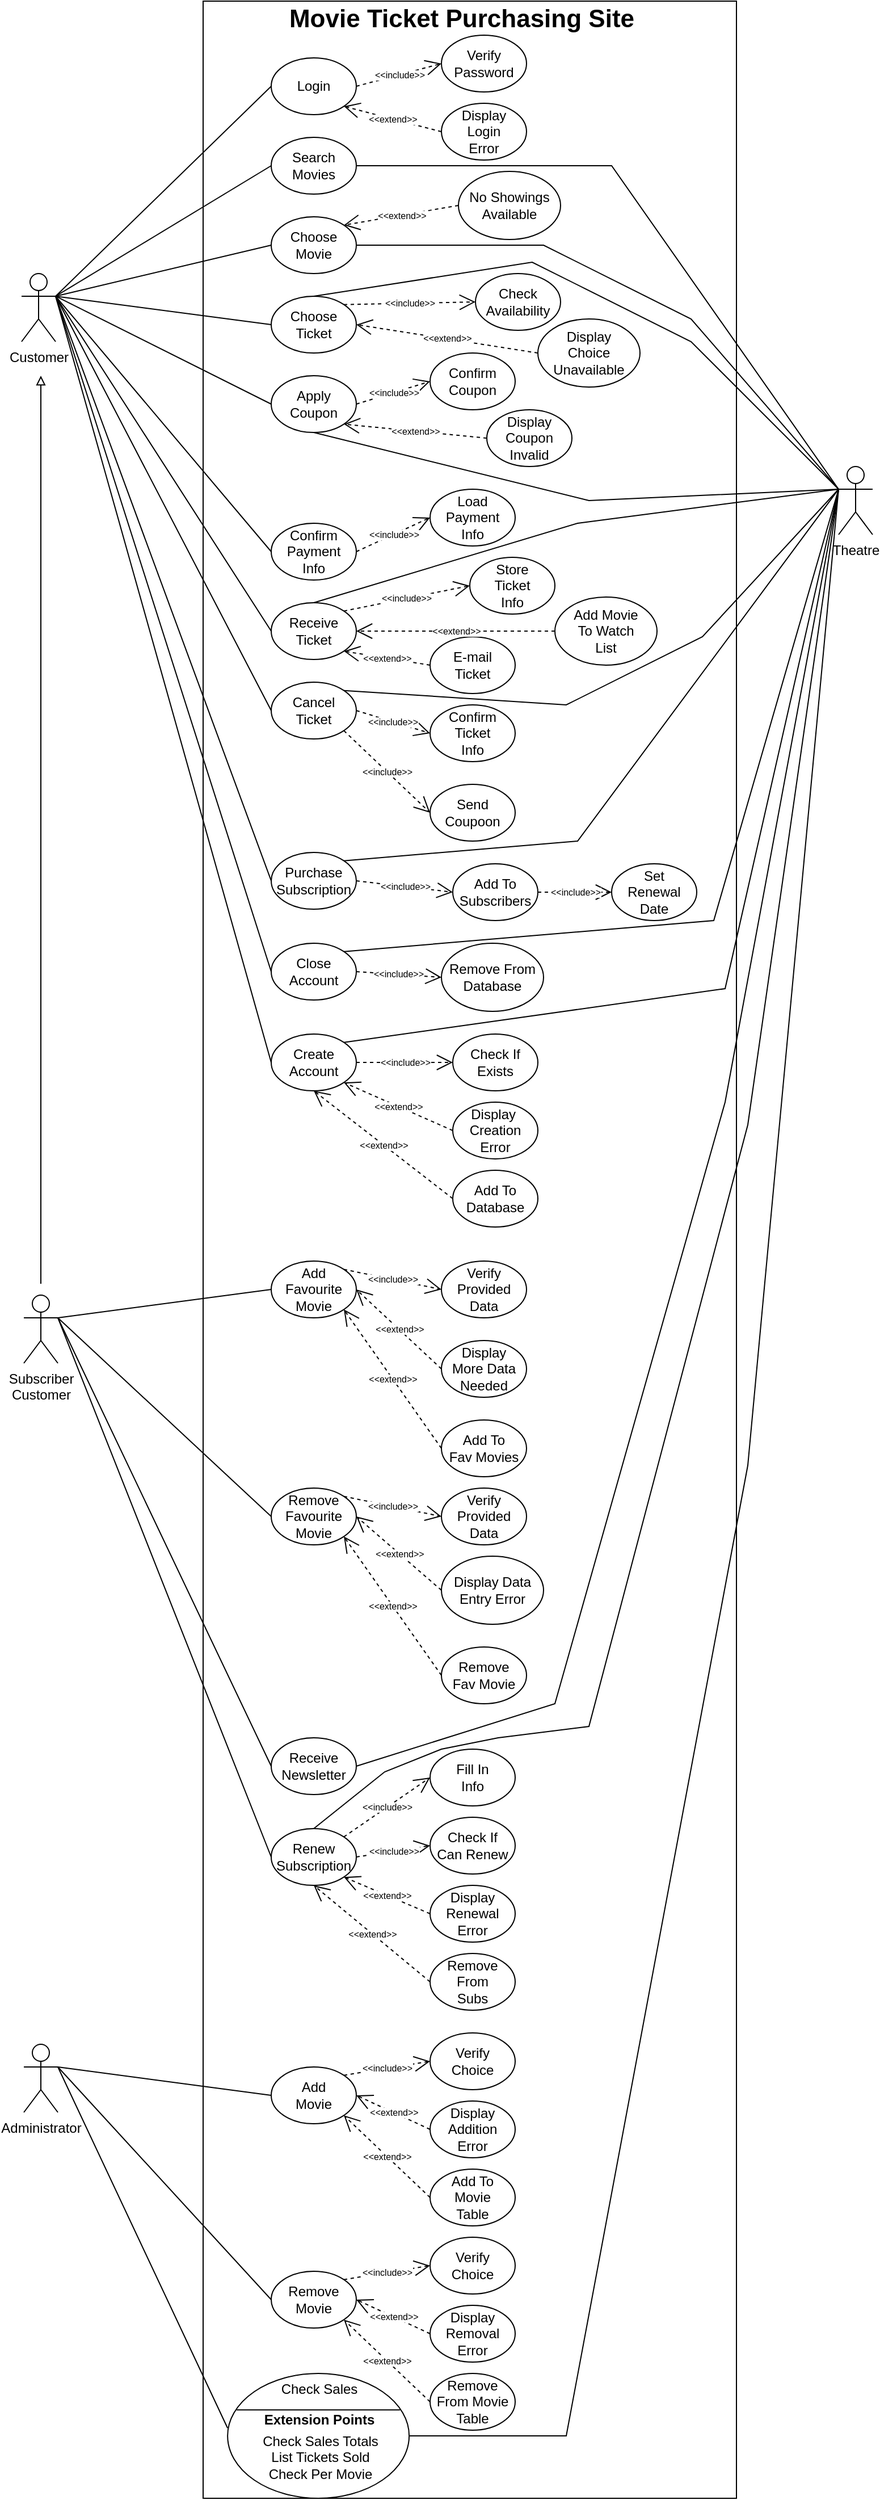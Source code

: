 <mxfile version="20.8.23" type="google"><diagram name="Page-1" id="dSf-gxv7yXBHyazLbG9A"><mxGraphModel grid="1" page="1" gridSize="10" guides="1" tooltips="1" connect="1" arrows="1" fold="1" pageScale="1" pageWidth="850" pageHeight="1100" math="0" shadow="0"><root><mxCell id="0"/><mxCell id="1" parent="0"/><mxCell id="KiYhsu6WVSLYlg0EjbFQ-168" value="" style="rounded=0;whiteSpace=wrap;html=1;fontFamily=Helvetica;fontSize=12;" vertex="1" parent="1"><mxGeometry x="220" width="470" height="2200" as="geometry"/></mxCell><mxCell id="KiYhsu6WVSLYlg0EjbFQ-1" value="Login" style="ellipse;whiteSpace=wrap;html=1;" vertex="1" parent="1"><mxGeometry x="280" y="50" width="75" height="50" as="geometry"/></mxCell><mxCell id="KiYhsu6WVSLYlg0EjbFQ-2" value="&lt;font face=&quot;Helvetica&quot;&gt;Customer&lt;/font&gt;" style="shape=umlActor;verticalLabelPosition=bottom;verticalAlign=top;html=1;outlineConnect=0;fontFamily=Times New Roman;" vertex="1" parent="1"><mxGeometry x="60" y="240" width="30" height="60" as="geometry"/></mxCell><mxCell id="KiYhsu6WVSLYlg0EjbFQ-3" value="&lt;font face=&quot;Helvetica&quot;&gt;Subscriber&lt;br&gt;Customer&lt;br&gt;&lt;/font&gt;" style="shape=umlActor;verticalLabelPosition=bottom;verticalAlign=top;html=1;outlineConnect=0;fontFamily=Times New Roman;" vertex="1" parent="1"><mxGeometry x="62" y="1140" width="30" height="60" as="geometry"/></mxCell><mxCell id="KiYhsu6WVSLYlg0EjbFQ-4" value="&lt;font face=&quot;Helvetica&quot;&gt;Administrator&lt;/font&gt;" style="shape=umlActor;verticalLabelPosition=bottom;verticalAlign=top;html=1;outlineConnect=0;fontFamily=Times New Roman;" vertex="1" parent="1"><mxGeometry x="62" y="1800" width="30" height="60" as="geometry"/></mxCell><mxCell id="KiYhsu6WVSLYlg0EjbFQ-5" value="&lt;font face=&quot;Helvetica&quot;&gt;Theatre&lt;/font&gt;" style="shape=umlActor;verticalLabelPosition=bottom;verticalAlign=top;html=1;outlineConnect=0;fontFamily=Times New Roman;" vertex="1" parent="1"><mxGeometry x="780" y="410" width="30" height="60" as="geometry"/></mxCell><mxCell id="KiYhsu6WVSLYlg0EjbFQ-8" value="" style="endArrow=none;html=1;rounded=0;fontFamily=Helvetica;entryX=0;entryY=0.5;entryDx=0;entryDy=0;exitX=1;exitY=0.333;exitDx=0;exitDy=0;exitPerimeter=0;" edge="1" parent="1" source="KiYhsu6WVSLYlg0EjbFQ-2" target="KiYhsu6WVSLYlg0EjbFQ-1"><mxGeometry width="50" height="50" relative="1" as="geometry"><mxPoint x="200" y="260" as="sourcePoint"/><mxPoint x="590" y="310" as="targetPoint"/></mxGeometry></mxCell><mxCell id="KiYhsu6WVSLYlg0EjbFQ-9" value="Verify&lt;br&gt;Password" style="ellipse;whiteSpace=wrap;html=1;" vertex="1" parent="1"><mxGeometry x="430" y="30" width="75" height="50" as="geometry"/></mxCell><mxCell id="KiYhsu6WVSLYlg0EjbFQ-11" value="Display&lt;br&gt;Login&lt;br&gt;Error" style="ellipse;whiteSpace=wrap;html=1;" vertex="1" parent="1"><mxGeometry x="430" y="90" width="75" height="50" as="geometry"/></mxCell><mxCell id="KiYhsu6WVSLYlg0EjbFQ-16" value="&amp;lt;&amp;lt;include&amp;gt;&amp;gt;" style="endArrow=open;endSize=12;dashed=1;html=1;rounded=0;fontFamily=Helvetica;fontSize=8;exitX=1;exitY=0.5;exitDx=0;exitDy=0;entryX=0;entryY=0.5;entryDx=0;entryDy=0;" edge="1" parent="1" source="KiYhsu6WVSLYlg0EjbFQ-1" target="KiYhsu6WVSLYlg0EjbFQ-9"><mxGeometry width="160" relative="1" as="geometry"><mxPoint x="480" y="100" as="sourcePoint"/><mxPoint x="640" y="100" as="targetPoint"/></mxGeometry></mxCell><mxCell id="KiYhsu6WVSLYlg0EjbFQ-17" value="&amp;lt;&amp;lt;extend&amp;gt;&amp;gt;" style="endArrow=open;endSize=12;dashed=1;html=1;rounded=0;fontFamily=Helvetica;fontSize=8;exitX=0;exitY=0.5;exitDx=0;exitDy=0;entryX=1;entryY=1;entryDx=0;entryDy=0;" edge="1" parent="1" source="KiYhsu6WVSLYlg0EjbFQ-11" target="KiYhsu6WVSLYlg0EjbFQ-1"><mxGeometry width="160" relative="1" as="geometry"><mxPoint x="365" y="85" as="sourcePoint"/><mxPoint x="440" y="65" as="targetPoint"/></mxGeometry></mxCell><mxCell id="KiYhsu6WVSLYlg0EjbFQ-18" value="Search&lt;br&gt;Movies" style="ellipse;whiteSpace=wrap;html=1;" vertex="1" parent="1"><mxGeometry x="280" y="120" width="75" height="50" as="geometry"/></mxCell><mxCell id="KiYhsu6WVSLYlg0EjbFQ-19" value="" style="endArrow=none;html=1;rounded=0;fontFamily=Helvetica;entryX=0;entryY=0.5;entryDx=0;entryDy=0;exitX=1;exitY=0.333;exitDx=0;exitDy=0;exitPerimeter=0;" edge="1" parent="1" source="KiYhsu6WVSLYlg0EjbFQ-2" target="KiYhsu6WVSLYlg0EjbFQ-18"><mxGeometry width="50" height="50" relative="1" as="geometry"><mxPoint x="209" y="270" as="sourcePoint"/><mxPoint x="290" y="85" as="targetPoint"/></mxGeometry></mxCell><mxCell id="KiYhsu6WVSLYlg0EjbFQ-21" value="" style="endArrow=none;html=1;rounded=0;fontFamily=Helvetica;entryX=1;entryY=0.5;entryDx=0;entryDy=0;exitX=0;exitY=0.333;exitDx=0;exitDy=0;exitPerimeter=0;" edge="1" parent="1" source="KiYhsu6WVSLYlg0EjbFQ-5" target="KiYhsu6WVSLYlg0EjbFQ-18"><mxGeometry width="50" height="50" relative="1" as="geometry"><mxPoint x="209" y="270" as="sourcePoint"/><mxPoint x="290" y="155" as="targetPoint"/><Array as="points"><mxPoint x="580" y="145"/></Array></mxGeometry></mxCell><mxCell id="KiYhsu6WVSLYlg0EjbFQ-22" value="Choose&lt;br&gt;Movie" style="ellipse;whiteSpace=wrap;html=1;" vertex="1" parent="1"><mxGeometry x="280" y="190" width="75" height="50" as="geometry"/></mxCell><mxCell id="KiYhsu6WVSLYlg0EjbFQ-23" value="" style="endArrow=none;html=1;rounded=0;fontFamily=Helvetica;entryX=0;entryY=0.5;entryDx=0;entryDy=0;exitX=1;exitY=0.333;exitDx=0;exitDy=0;exitPerimeter=0;" edge="1" parent="1" source="KiYhsu6WVSLYlg0EjbFQ-2" target="KiYhsu6WVSLYlg0EjbFQ-22"><mxGeometry width="50" height="50" relative="1" as="geometry"><mxPoint x="200" y="260" as="sourcePoint"/><mxPoint x="290" y="155" as="targetPoint"/></mxGeometry></mxCell><mxCell id="KiYhsu6WVSLYlg0EjbFQ-24" value="Choose&lt;br&gt;Ticket" style="ellipse;whiteSpace=wrap;html=1;" vertex="1" parent="1"><mxGeometry x="280" y="260" width="75" height="50" as="geometry"/></mxCell><mxCell id="KiYhsu6WVSLYlg0EjbFQ-25" value="" style="endArrow=none;html=1;rounded=0;fontFamily=Helvetica;entryX=0;entryY=0.5;entryDx=0;entryDy=0;exitX=1;exitY=0.333;exitDx=0;exitDy=0;exitPerimeter=0;" edge="1" parent="1" source="KiYhsu6WVSLYlg0EjbFQ-2" target="KiYhsu6WVSLYlg0EjbFQ-24"><mxGeometry width="50" height="50" relative="1" as="geometry"><mxPoint x="210" y="270" as="sourcePoint"/><mxPoint x="290" y="225" as="targetPoint"/></mxGeometry></mxCell><mxCell id="KiYhsu6WVSLYlg0EjbFQ-26" value="Check&lt;br&gt;Availability" style="ellipse;whiteSpace=wrap;html=1;" vertex="1" parent="1"><mxGeometry x="460" y="240" width="75" height="50" as="geometry"/></mxCell><mxCell id="KiYhsu6WVSLYlg0EjbFQ-27" value="&amp;lt;&amp;lt;include&amp;gt;&amp;gt;" style="endArrow=open;endSize=12;dashed=1;html=1;rounded=0;fontFamily=Helvetica;fontSize=8;exitX=1;exitY=0;exitDx=0;exitDy=0;entryX=0;entryY=0.5;entryDx=0;entryDy=0;" edge="1" parent="1" source="KiYhsu6WVSLYlg0EjbFQ-24" target="KiYhsu6WVSLYlg0EjbFQ-26"><mxGeometry width="160" relative="1" as="geometry"><mxPoint x="365" y="85" as="sourcePoint"/><mxPoint x="440" y="65" as="targetPoint"/></mxGeometry></mxCell><mxCell id="KiYhsu6WVSLYlg0EjbFQ-28" value="" style="endArrow=none;html=1;rounded=0;fontFamily=Helvetica;entryX=1;entryY=0.5;entryDx=0;entryDy=0;exitX=0;exitY=0.333;exitDx=0;exitDy=0;exitPerimeter=0;" edge="1" parent="1" source="KiYhsu6WVSLYlg0EjbFQ-5" target="KiYhsu6WVSLYlg0EjbFQ-22"><mxGeometry width="50" height="50" relative="1" as="geometry"><mxPoint x="930" y="420" as="sourcePoint"/><mxPoint x="365" y="155" as="targetPoint"/><Array as="points"><mxPoint x="650" y="280"/><mxPoint x="520" y="215"/></Array></mxGeometry></mxCell><mxCell id="KiYhsu6WVSLYlg0EjbFQ-29" value="" style="endArrow=none;html=1;rounded=0;fontFamily=Helvetica;entryX=0.5;entryY=0;entryDx=0;entryDy=0;exitX=0;exitY=0.333;exitDx=0;exitDy=0;exitPerimeter=0;" edge="1" parent="1" source="KiYhsu6WVSLYlg0EjbFQ-5" target="KiYhsu6WVSLYlg0EjbFQ-24"><mxGeometry width="50" height="50" relative="1" as="geometry"><mxPoint x="940" y="430" as="sourcePoint"/><mxPoint x="365" y="225" as="targetPoint"/><Array as="points"><mxPoint x="650" y="300"/><mxPoint x="510" y="230"/></Array></mxGeometry></mxCell><mxCell id="KiYhsu6WVSLYlg0EjbFQ-33" value="Apply&lt;br&gt;Coupon" style="ellipse;whiteSpace=wrap;html=1;" vertex="1" parent="1"><mxGeometry x="280" y="330" width="75" height="50" as="geometry"/></mxCell><mxCell id="KiYhsu6WVSLYlg0EjbFQ-34" value="Confirm&lt;br&gt;Coupon" style="ellipse;whiteSpace=wrap;html=1;" vertex="1" parent="1"><mxGeometry x="420" y="310" width="75" height="50" as="geometry"/></mxCell><mxCell id="KiYhsu6WVSLYlg0EjbFQ-35" value="&amp;lt;&amp;lt;include&amp;gt;&amp;gt;" style="endArrow=open;endSize=12;dashed=1;html=1;rounded=0;fontFamily=Helvetica;fontSize=8;exitX=1;exitY=0.5;exitDx=0;exitDy=0;entryX=0;entryY=0.5;entryDx=0;entryDy=0;" edge="1" parent="1" source="KiYhsu6WVSLYlg0EjbFQ-33" target="KiYhsu6WVSLYlg0EjbFQ-34"><mxGeometry x="0.015" width="160" relative="1" as="geometry"><mxPoint x="365" y="295" as="sourcePoint"/><mxPoint x="440" y="285" as="targetPoint"/><mxPoint as="offset"/></mxGeometry></mxCell><mxCell id="KiYhsu6WVSLYlg0EjbFQ-36" value="" style="endArrow=none;html=1;rounded=0;fontFamily=Helvetica;exitX=1;exitY=0.333;exitDx=0;exitDy=0;exitPerimeter=0;entryX=0;entryY=0.5;entryDx=0;entryDy=0;" edge="1" parent="1" source="KiYhsu6WVSLYlg0EjbFQ-2" target="KiYhsu6WVSLYlg0EjbFQ-33"><mxGeometry width="50" height="50" relative="1" as="geometry"><mxPoint x="209" y="270" as="sourcePoint"/><mxPoint x="250" y="360" as="targetPoint"/></mxGeometry></mxCell><mxCell id="KiYhsu6WVSLYlg0EjbFQ-37" value="Confirm&lt;br&gt;Payment&lt;br&gt;Info" style="ellipse;whiteSpace=wrap;html=1;" vertex="1" parent="1"><mxGeometry x="280" y="460" width="75" height="50" as="geometry"/></mxCell><mxCell id="KiYhsu6WVSLYlg0EjbFQ-38" value="" style="endArrow=none;html=1;rounded=0;fontFamily=Helvetica;exitX=1;exitY=0.333;exitDx=0;exitDy=0;exitPerimeter=0;entryX=0;entryY=0.5;entryDx=0;entryDy=0;" edge="1" parent="1" source="KiYhsu6WVSLYlg0EjbFQ-2" target="KiYhsu6WVSLYlg0EjbFQ-37"><mxGeometry width="50" height="50" relative="1" as="geometry"><mxPoint x="209" y="270" as="sourcePoint"/><mxPoint x="290" y="365" as="targetPoint"/></mxGeometry></mxCell><mxCell id="KiYhsu6WVSLYlg0EjbFQ-39" value="Load&lt;br&gt;Payment&lt;br&gt;Info" style="ellipse;whiteSpace=wrap;html=1;" vertex="1" parent="1"><mxGeometry x="420" y="430" width="75" height="50" as="geometry"/></mxCell><mxCell id="KiYhsu6WVSLYlg0EjbFQ-40" value="&amp;lt;&amp;lt;include&amp;gt;&amp;gt;" style="endArrow=open;endSize=12;dashed=1;html=1;rounded=0;fontFamily=Helvetica;fontSize=8;exitX=1;exitY=0.5;exitDx=0;exitDy=0;entryX=0;entryY=0.5;entryDx=0;entryDy=0;" edge="1" parent="1" source="KiYhsu6WVSLYlg0EjbFQ-37" target="KiYhsu6WVSLYlg0EjbFQ-39"><mxGeometry x="0.015" width="160" relative="1" as="geometry"><mxPoint x="365" y="425" as="sourcePoint"/><mxPoint x="430" y="425" as="targetPoint"/><mxPoint as="offset"/></mxGeometry></mxCell><mxCell id="KiYhsu6WVSLYlg0EjbFQ-41" value="Receive&lt;br&gt;Ticket" style="ellipse;whiteSpace=wrap;html=1;" vertex="1" parent="1"><mxGeometry x="280" y="530" width="75" height="50" as="geometry"/></mxCell><mxCell id="KiYhsu6WVSLYlg0EjbFQ-42" value="Store&lt;br&gt;Ticket&lt;br&gt;Info" style="ellipse;whiteSpace=wrap;html=1;" vertex="1" parent="1"><mxGeometry x="455" y="490" width="75" height="50" as="geometry"/></mxCell><mxCell id="KiYhsu6WVSLYlg0EjbFQ-43" value="E-mail&lt;br&gt;Ticket" style="ellipse;whiteSpace=wrap;html=1;" vertex="1" parent="1"><mxGeometry x="420" y="560" width="75" height="50" as="geometry"/></mxCell><mxCell id="KiYhsu6WVSLYlg0EjbFQ-44" value="&amp;lt;&amp;lt;include&amp;gt;&amp;gt;" style="endArrow=open;endSize=12;dashed=1;html=1;rounded=0;fontFamily=Helvetica;fontSize=8;exitX=1;exitY=0;exitDx=0;exitDy=0;entryX=0;entryY=0.5;entryDx=0;entryDy=0;" edge="1" parent="1" source="KiYhsu6WVSLYlg0EjbFQ-41" target="KiYhsu6WVSLYlg0EjbFQ-42"><mxGeometry width="160" relative="1" as="geometry"><mxPoint x="365" y="145" as="sourcePoint"/><mxPoint x="440" y="125" as="targetPoint"/></mxGeometry></mxCell><mxCell id="KiYhsu6WVSLYlg0EjbFQ-45" value="&amp;lt;&amp;lt;extend&amp;gt;&amp;gt;" style="endArrow=open;endSize=12;dashed=1;html=1;rounded=0;fontFamily=Helvetica;fontSize=8;exitX=0;exitY=0.5;exitDx=0;exitDy=0;entryX=1;entryY=1;entryDx=0;entryDy=0;" edge="1" parent="1" source="KiYhsu6WVSLYlg0EjbFQ-43" target="KiYhsu6WVSLYlg0EjbFQ-41"><mxGeometry width="160" relative="1" as="geometry"><mxPoint x="440" y="185" as="sourcePoint"/><mxPoint x="354" y="163" as="targetPoint"/></mxGeometry></mxCell><mxCell id="KiYhsu6WVSLYlg0EjbFQ-46" value="" style="endArrow=none;html=1;rounded=0;fontFamily=Helvetica;entryX=0.5;entryY=0;entryDx=0;entryDy=0;exitX=0;exitY=0.333;exitDx=0;exitDy=0;exitPerimeter=0;" edge="1" parent="1" source="KiYhsu6WVSLYlg0EjbFQ-5" target="KiYhsu6WVSLYlg0EjbFQ-41"><mxGeometry width="50" height="50" relative="1" as="geometry"><mxPoint x="940" y="430" as="sourcePoint"/><mxPoint x="354" y="277" as="targetPoint"/><Array as="points"><mxPoint x="550" y="460"/></Array></mxGeometry></mxCell><mxCell id="KiYhsu6WVSLYlg0EjbFQ-47" value="" style="endArrow=none;html=1;rounded=0;fontFamily=Helvetica;exitX=1;exitY=0.333;exitDx=0;exitDy=0;exitPerimeter=0;entryX=0;entryY=0.5;entryDx=0;entryDy=0;" edge="1" parent="1" source="KiYhsu6WVSLYlg0EjbFQ-2" target="KiYhsu6WVSLYlg0EjbFQ-41"><mxGeometry width="50" height="50" relative="1" as="geometry"><mxPoint x="209" y="270" as="sourcePoint"/><mxPoint x="290" y="435" as="targetPoint"/></mxGeometry></mxCell><mxCell id="KiYhsu6WVSLYlg0EjbFQ-48" value="Cancel&lt;br&gt;Ticket" style="ellipse;whiteSpace=wrap;html=1;" vertex="1" parent="1"><mxGeometry x="280" y="600" width="75" height="50" as="geometry"/></mxCell><mxCell id="KiYhsu6WVSLYlg0EjbFQ-49" value="Confirm&lt;br&gt;Ticket&lt;br&gt;Info" style="ellipse;whiteSpace=wrap;html=1;" vertex="1" parent="1"><mxGeometry x="420" y="620" width="75" height="50" as="geometry"/></mxCell><mxCell id="KiYhsu6WVSLYlg0EjbFQ-50" value="&amp;lt;&amp;lt;include&amp;gt;&amp;gt;" style="endArrow=open;endSize=12;dashed=1;html=1;rounded=0;fontFamily=Helvetica;fontSize=8;exitX=1;exitY=0.5;exitDx=0;exitDy=0;entryX=0;entryY=0.5;entryDx=0;entryDy=0;" edge="1" parent="1" source="KiYhsu6WVSLYlg0EjbFQ-48" target="KiYhsu6WVSLYlg0EjbFQ-49"><mxGeometry width="160" relative="1" as="geometry"><mxPoint x="365" y="565" as="sourcePoint"/><mxPoint x="430" y="535" as="targetPoint"/></mxGeometry></mxCell><mxCell id="KiYhsu6WVSLYlg0EjbFQ-51" value="Send&lt;br&gt;Coupoon" style="ellipse;whiteSpace=wrap;html=1;" vertex="1" parent="1"><mxGeometry x="420" y="690" width="75" height="50" as="geometry"/></mxCell><mxCell id="KiYhsu6WVSLYlg0EjbFQ-52" value="" style="endArrow=none;html=1;rounded=0;fontFamily=Helvetica;entryX=0.5;entryY=1;entryDx=0;entryDy=0;exitX=0;exitY=0.333;exitDx=0;exitDy=0;exitPerimeter=0;" edge="1" parent="1" source="KiYhsu6WVSLYlg0EjbFQ-5" target="KiYhsu6WVSLYlg0EjbFQ-33"><mxGeometry width="50" height="50" relative="1" as="geometry"><mxPoint x="940" y="430" as="sourcePoint"/><mxPoint x="354" y="487" as="targetPoint"/><Array as="points"><mxPoint x="560" y="440"/></Array></mxGeometry></mxCell><mxCell id="KiYhsu6WVSLYlg0EjbFQ-53" value="&amp;lt;&amp;lt;include&amp;gt;&amp;gt;" style="endArrow=open;endSize=12;dashed=1;html=1;rounded=0;fontFamily=Helvetica;fontSize=8;exitX=1;exitY=1;exitDx=0;exitDy=0;entryX=0;entryY=0.5;entryDx=0;entryDy=0;" edge="1" parent="1" source="KiYhsu6WVSLYlg0EjbFQ-48" target="KiYhsu6WVSLYlg0EjbFQ-51"><mxGeometry width="160" relative="1" as="geometry"><mxPoint x="365" y="635" as="sourcePoint"/><mxPoint x="430" y="655" as="targetPoint"/></mxGeometry></mxCell><mxCell id="KiYhsu6WVSLYlg0EjbFQ-54" value="" style="endArrow=none;html=1;rounded=0;fontFamily=Helvetica;entryX=1;entryY=0;entryDx=0;entryDy=0;exitX=0;exitY=0.333;exitDx=0;exitDy=0;exitPerimeter=0;" edge="1" parent="1" source="KiYhsu6WVSLYlg0EjbFQ-5" target="KiYhsu6WVSLYlg0EjbFQ-48"><mxGeometry width="50" height="50" relative="1" as="geometry"><mxPoint x="930" y="420" as="sourcePoint"/><mxPoint x="354" y="487" as="targetPoint"/><Array as="points"><mxPoint x="660" y="560"/><mxPoint x="540" y="620"/></Array></mxGeometry></mxCell><mxCell id="KiYhsu6WVSLYlg0EjbFQ-55" value="" style="endArrow=none;html=1;rounded=0;fontFamily=Helvetica;exitX=1;exitY=0.333;exitDx=0;exitDy=0;exitPerimeter=0;entryX=0;entryY=0.5;entryDx=0;entryDy=0;" edge="1" parent="1" source="KiYhsu6WVSLYlg0EjbFQ-2" target="KiYhsu6WVSLYlg0EjbFQ-48"><mxGeometry width="50" height="50" relative="1" as="geometry"><mxPoint x="209" y="270" as="sourcePoint"/><mxPoint x="290" y="505" as="targetPoint"/></mxGeometry></mxCell><mxCell id="KiYhsu6WVSLYlg0EjbFQ-56" value="Purchase&lt;br&gt;Subscription" style="ellipse;whiteSpace=wrap;html=1;" vertex="1" parent="1"><mxGeometry x="280" y="750" width="75" height="50" as="geometry"/></mxCell><mxCell id="KiYhsu6WVSLYlg0EjbFQ-57" value="" style="endArrow=none;html=1;rounded=0;fontFamily=Helvetica;exitX=1;exitY=0.333;exitDx=0;exitDy=0;exitPerimeter=0;entryX=0;entryY=0.5;entryDx=0;entryDy=0;" edge="1" parent="1" source="KiYhsu6WVSLYlg0EjbFQ-2" target="KiYhsu6WVSLYlg0EjbFQ-56"><mxGeometry width="50" height="50" relative="1" as="geometry"><mxPoint x="209" y="270" as="sourcePoint"/><mxPoint x="290" y="575" as="targetPoint"/></mxGeometry></mxCell><mxCell id="KiYhsu6WVSLYlg0EjbFQ-58" value="Add To&lt;br&gt;Subscribers" style="ellipse;whiteSpace=wrap;html=1;" vertex="1" parent="1"><mxGeometry x="440" y="760" width="75" height="50" as="geometry"/></mxCell><mxCell id="KiYhsu6WVSLYlg0EjbFQ-59" value="&amp;lt;&amp;lt;include&amp;gt;&amp;gt;" style="endArrow=open;endSize=12;dashed=1;html=1;rounded=0;fontFamily=Helvetica;fontSize=8;exitX=1;exitY=0.5;exitDx=0;exitDy=0;entryX=0;entryY=0.5;entryDx=0;entryDy=0;" edge="1" parent="1" source="KiYhsu6WVSLYlg0EjbFQ-56" target="KiYhsu6WVSLYlg0EjbFQ-58"><mxGeometry width="160" relative="1" as="geometry"><mxPoint x="354" y="653" as="sourcePoint"/><mxPoint x="430" y="725" as="targetPoint"/></mxGeometry></mxCell><mxCell id="KiYhsu6WVSLYlg0EjbFQ-60" value="Set&lt;br&gt;Renewal&lt;br&gt;Date" style="ellipse;whiteSpace=wrap;html=1;" vertex="1" parent="1"><mxGeometry x="580" y="760" width="75" height="50" as="geometry"/></mxCell><mxCell id="KiYhsu6WVSLYlg0EjbFQ-61" value="&amp;lt;&amp;lt;include&amp;gt;&amp;gt;" style="endArrow=open;endSize=12;dashed=1;html=1;rounded=0;fontFamily=Helvetica;fontSize=8;exitX=1;exitY=0.5;exitDx=0;exitDy=0;entryX=0;entryY=0.5;entryDx=0;entryDy=0;" edge="1" parent="1" source="KiYhsu6WVSLYlg0EjbFQ-58" target="KiYhsu6WVSLYlg0EjbFQ-60"><mxGeometry width="160" relative="1" as="geometry"><mxPoint x="385" y="785" as="sourcePoint"/><mxPoint x="450" y="795" as="targetPoint"/></mxGeometry></mxCell><mxCell id="KiYhsu6WVSLYlg0EjbFQ-62" value="" style="endArrow=none;html=1;rounded=0;fontFamily=Helvetica;entryX=1;entryY=0;entryDx=0;entryDy=0;exitX=0;exitY=0.333;exitDx=0;exitDy=0;exitPerimeter=0;" edge="1" parent="1" source="KiYhsu6WVSLYlg0EjbFQ-5" target="KiYhsu6WVSLYlg0EjbFQ-56"><mxGeometry width="50" height="50" relative="1" as="geometry"><mxPoint x="940" y="430" as="sourcePoint"/><mxPoint x="354" y="557" as="targetPoint"/><Array as="points"><mxPoint x="550" y="740"/></Array></mxGeometry></mxCell><mxCell id="KiYhsu6WVSLYlg0EjbFQ-64" value="Add Movie&lt;br&gt;To Watch&lt;br&gt;List" style="ellipse;whiteSpace=wrap;html=1;" vertex="1" parent="1"><mxGeometry x="530" y="525" width="90" height="60" as="geometry"/></mxCell><mxCell id="KiYhsu6WVSLYlg0EjbFQ-65" value="&amp;lt;&amp;lt;extend&amp;gt;&amp;gt;" style="endArrow=open;endSize=12;dashed=1;html=1;rounded=0;fontFamily=Helvetica;fontSize=8;exitX=0;exitY=0.5;exitDx=0;exitDy=0;entryX=1;entryY=0.5;entryDx=0;entryDy=0;" edge="1" parent="1" source="KiYhsu6WVSLYlg0EjbFQ-64" target="KiYhsu6WVSLYlg0EjbFQ-41"><mxGeometry width="160" relative="1" as="geometry"><mxPoint x="430" y="595" as="sourcePoint"/><mxPoint x="354" y="583" as="targetPoint"/></mxGeometry></mxCell><mxCell id="KiYhsu6WVSLYlg0EjbFQ-66" value="Close&lt;br&gt;Account" style="ellipse;whiteSpace=wrap;html=1;" vertex="1" parent="1"><mxGeometry x="280" y="830" width="75" height="50" as="geometry"/></mxCell><mxCell id="KiYhsu6WVSLYlg0EjbFQ-67" value="" style="endArrow=none;html=1;rounded=0;fontFamily=Helvetica;exitX=1;exitY=0.333;exitDx=0;exitDy=0;exitPerimeter=0;entryX=0;entryY=0.5;entryDx=0;entryDy=0;" edge="1" parent="1" source="KiYhsu6WVSLYlg0EjbFQ-2" target="KiYhsu6WVSLYlg0EjbFQ-66"><mxGeometry width="50" height="50" relative="1" as="geometry"><mxPoint x="160" y="270" as="sourcePoint"/><mxPoint x="290" y="725" as="targetPoint"/></mxGeometry></mxCell><mxCell id="KiYhsu6WVSLYlg0EjbFQ-68" value="Remove From&lt;br&gt;Database" style="ellipse;whiteSpace=wrap;html=1;" vertex="1" parent="1"><mxGeometry x="430" y="830" width="90" height="60" as="geometry"/></mxCell><mxCell id="KiYhsu6WVSLYlg0EjbFQ-69" value="&amp;lt;&amp;lt;include&amp;gt;&amp;gt;" style="endArrow=open;endSize=12;dashed=1;html=1;rounded=0;fontFamily=Helvetica;fontSize=8;exitX=1;exitY=0.5;exitDx=0;exitDy=0;entryX=0;entryY=0.5;entryDx=0;entryDy=0;" edge="1" parent="1" source="KiYhsu6WVSLYlg0EjbFQ-66" target="KiYhsu6WVSLYlg0EjbFQ-68"><mxGeometry width="160" relative="1" as="geometry"><mxPoint x="525" y="795" as="sourcePoint"/><mxPoint x="590" y="795" as="targetPoint"/></mxGeometry></mxCell><mxCell id="KiYhsu6WVSLYlg0EjbFQ-71" value="" style="endArrow=none;html=1;rounded=0;fontFamily=Helvetica;entryX=1;entryY=0;entryDx=0;entryDy=0;exitX=0;exitY=0.333;exitDx=0;exitDy=0;exitPerimeter=0;" edge="1" parent="1" source="KiYhsu6WVSLYlg0EjbFQ-5" target="KiYhsu6WVSLYlg0EjbFQ-66"><mxGeometry width="50" height="50" relative="1" as="geometry"><mxPoint x="940" y="430" as="sourcePoint"/><mxPoint x="354" y="707" as="targetPoint"/><Array as="points"><mxPoint x="670" y="810"/></Array></mxGeometry></mxCell><mxCell id="KiYhsu6WVSLYlg0EjbFQ-73" value="" style="endArrow=block;html=1;rounded=0;labelBackgroundColor=#FFFFFF;fontFamily=Helvetica;fontSize=8;endFill=0;" edge="1" parent="1"><mxGeometry width="50" height="50" relative="1" as="geometry"><mxPoint x="77" y="1130" as="sourcePoint"/><mxPoint x="77" y="330" as="targetPoint"/></mxGeometry></mxCell><mxCell id="KiYhsu6WVSLYlg0EjbFQ-75" value="Create&lt;br&gt;Account" style="ellipse;whiteSpace=wrap;html=1;" vertex="1" parent="1"><mxGeometry x="280" y="910" width="75" height="50" as="geometry"/></mxCell><mxCell id="KiYhsu6WVSLYlg0EjbFQ-76" value="Check If&lt;br&gt;Exists" style="ellipse;whiteSpace=wrap;html=1;" vertex="1" parent="1"><mxGeometry x="440" y="910" width="75" height="50" as="geometry"/></mxCell><mxCell id="KiYhsu6WVSLYlg0EjbFQ-77" value="&amp;lt;&amp;lt;include&amp;gt;&amp;gt;" style="endArrow=open;endSize=12;dashed=1;html=1;rounded=0;fontFamily=Helvetica;fontSize=8;exitX=1;exitY=0.5;exitDx=0;exitDy=0;entryX=0;entryY=0.5;entryDx=0;entryDy=0;" edge="1" parent="1" source="KiYhsu6WVSLYlg0EjbFQ-75" target="KiYhsu6WVSLYlg0EjbFQ-76"><mxGeometry width="160" relative="1" as="geometry"><mxPoint x="365" y="865" as="sourcePoint"/><mxPoint x="440" y="870" as="targetPoint"/></mxGeometry></mxCell><mxCell id="KiYhsu6WVSLYlg0EjbFQ-78" value="Display&amp;nbsp;&lt;br&gt;Creation&lt;br&gt;Error" style="ellipse;whiteSpace=wrap;html=1;" vertex="1" parent="1"><mxGeometry x="440" y="970" width="75" height="50" as="geometry"/></mxCell><mxCell id="KiYhsu6WVSLYlg0EjbFQ-79" value="&amp;lt;&amp;lt;extend&amp;gt;&amp;gt;" style="endArrow=open;endSize=12;dashed=1;html=1;rounded=0;fontFamily=Helvetica;fontSize=8;exitX=0;exitY=0.5;exitDx=0;exitDy=0;entryX=1;entryY=1;entryDx=0;entryDy=0;" edge="1" parent="1" source="KiYhsu6WVSLYlg0EjbFQ-78" target="KiYhsu6WVSLYlg0EjbFQ-75"><mxGeometry width="160" relative="1" as="geometry"><mxPoint x="396" y="992" as="sourcePoint"/><mxPoint x="320" y="980" as="targetPoint"/></mxGeometry></mxCell><mxCell id="KiYhsu6WVSLYlg0EjbFQ-80" value="" style="endArrow=none;html=1;rounded=0;fontFamily=Helvetica;exitX=1;exitY=0.333;exitDx=0;exitDy=0;exitPerimeter=0;entryX=0;entryY=0.5;entryDx=0;entryDy=0;" edge="1" parent="1" source="KiYhsu6WVSLYlg0EjbFQ-2" target="KiYhsu6WVSLYlg0EjbFQ-75"><mxGeometry width="50" height="50" relative="1" as="geometry"><mxPoint x="100" y="270" as="sourcePoint"/><mxPoint x="290" y="805" as="targetPoint"/></mxGeometry></mxCell><mxCell id="KiYhsu6WVSLYlg0EjbFQ-81" value="Add To&lt;br&gt;Database" style="ellipse;whiteSpace=wrap;html=1;" vertex="1" parent="1"><mxGeometry x="440" y="1030" width="75" height="50" as="geometry"/></mxCell><mxCell id="KiYhsu6WVSLYlg0EjbFQ-83" value="&amp;lt;&amp;lt;extend&amp;gt;&amp;gt;" style="endArrow=open;endSize=12;dashed=1;html=1;rounded=0;fontFamily=Helvetica;fontSize=8;entryX=0.5;entryY=1;entryDx=0;entryDy=0;exitX=0;exitY=0.5;exitDx=0;exitDy=0;" edge="1" parent="1" source="KiYhsu6WVSLYlg0EjbFQ-81" target="KiYhsu6WVSLYlg0EjbFQ-75"><mxGeometry width="160" relative="1" as="geometry"><mxPoint x="360" y="1062" as="sourcePoint"/><mxPoint x="355" y="1020" as="targetPoint"/></mxGeometry></mxCell><mxCell id="KiYhsu6WVSLYlg0EjbFQ-84" value="" style="endArrow=none;html=1;rounded=0;fontFamily=Helvetica;entryX=1;entryY=0;entryDx=0;entryDy=0;exitX=0;exitY=0.333;exitDx=0;exitDy=0;exitPerimeter=0;" edge="1" parent="1" source="KiYhsu6WVSLYlg0EjbFQ-5" target="KiYhsu6WVSLYlg0EjbFQ-75"><mxGeometry width="50" height="50" relative="1" as="geometry"><mxPoint x="940" y="430" as="sourcePoint"/><mxPoint x="354" y="787" as="targetPoint"/><Array as="points"><mxPoint x="680" y="870"/></Array></mxGeometry></mxCell><mxCell id="KiYhsu6WVSLYlg0EjbFQ-86" value="No Showings&lt;br&gt;Available" style="ellipse;whiteSpace=wrap;html=1;" vertex="1" parent="1"><mxGeometry x="445" y="150" width="90" height="60" as="geometry"/></mxCell><mxCell id="KiYhsu6WVSLYlg0EjbFQ-87" value="&amp;lt;&amp;lt;extend&amp;gt;&amp;gt;" style="endArrow=open;endSize=12;dashed=1;html=1;rounded=0;fontFamily=Helvetica;fontSize=8;exitX=0;exitY=0.5;exitDx=0;exitDy=0;entryX=1;entryY=0;entryDx=0;entryDy=0;" edge="1" parent="1" source="KiYhsu6WVSLYlg0EjbFQ-86" target="KiYhsu6WVSLYlg0EjbFQ-22"><mxGeometry width="160" relative="1" as="geometry"><mxPoint x="440" y="125" as="sourcePoint"/><mxPoint x="354" y="103" as="targetPoint"/></mxGeometry></mxCell><mxCell id="KiYhsu6WVSLYlg0EjbFQ-88" value="Display&lt;br&gt;Choice&lt;br&gt;Unavailable" style="ellipse;whiteSpace=wrap;html=1;" vertex="1" parent="1"><mxGeometry x="515" y="280" width="90" height="60" as="geometry"/></mxCell><mxCell id="KiYhsu6WVSLYlg0EjbFQ-89" value="&amp;lt;&amp;lt;extend&amp;gt;&amp;gt;" style="endArrow=open;endSize=12;dashed=1;html=1;rounded=0;fontFamily=Helvetica;fontSize=8;exitX=0;exitY=0.5;exitDx=0;exitDy=0;entryX=1;entryY=0.5;entryDx=0;entryDy=0;" edge="1" parent="1" source="KiYhsu6WVSLYlg0EjbFQ-88" target="KiYhsu6WVSLYlg0EjbFQ-24"><mxGeometry width="160" relative="1" as="geometry"><mxPoint x="455" y="190" as="sourcePoint"/><mxPoint x="354" y="207" as="targetPoint"/></mxGeometry></mxCell><mxCell id="KiYhsu6WVSLYlg0EjbFQ-90" value="Display&lt;br&gt;Coupon&lt;br&gt;Invalid" style="ellipse;whiteSpace=wrap;html=1;" vertex="1" parent="1"><mxGeometry x="470" y="360" width="75" height="50" as="geometry"/></mxCell><mxCell id="KiYhsu6WVSLYlg0EjbFQ-91" value="&amp;lt;&amp;lt;extend&amp;gt;&amp;gt;" style="endArrow=open;endSize=12;dashed=1;html=1;rounded=0;fontFamily=Helvetica;fontSize=8;exitX=0;exitY=0.5;exitDx=0;exitDy=0;entryX=1;entryY=1;entryDx=0;entryDy=0;" edge="1" parent="1" source="KiYhsu6WVSLYlg0EjbFQ-90" target="KiYhsu6WVSLYlg0EjbFQ-33"><mxGeometry width="160" relative="1" as="geometry"><mxPoint x="525" y="320" as="sourcePoint"/><mxPoint x="365" y="295" as="targetPoint"/></mxGeometry></mxCell><mxCell id="KiYhsu6WVSLYlg0EjbFQ-93" value="Add&lt;br&gt;Favourite&lt;br&gt;Movie" style="ellipse;whiteSpace=wrap;html=1;" vertex="1" parent="1"><mxGeometry x="280" y="1110" width="75" height="50" as="geometry"/></mxCell><mxCell id="KiYhsu6WVSLYlg0EjbFQ-94" value="" style="endArrow=none;html=1;rounded=0;fontFamily=Helvetica;exitX=1;exitY=0.333;exitDx=0;exitDy=0;exitPerimeter=0;entryX=0;entryY=0.5;entryDx=0;entryDy=0;" edge="1" parent="1" source="KiYhsu6WVSLYlg0EjbFQ-3" target="KiYhsu6WVSLYlg0EjbFQ-93"><mxGeometry width="50" height="50" relative="1" as="geometry"><mxPoint x="100" y="270" as="sourcePoint"/><mxPoint x="290" y="945" as="targetPoint"/></mxGeometry></mxCell><mxCell id="KiYhsu6WVSLYlg0EjbFQ-95" value="Verify&lt;br&gt;Provided&lt;br&gt;Data" style="ellipse;whiteSpace=wrap;html=1;" vertex="1" parent="1"><mxGeometry x="430" y="1110" width="75" height="50" as="geometry"/></mxCell><mxCell id="KiYhsu6WVSLYlg0EjbFQ-96" value="&amp;lt;&amp;lt;include&amp;gt;&amp;gt;" style="endArrow=open;endSize=12;dashed=1;html=1;rounded=0;fontFamily=Helvetica;fontSize=8;exitX=1;exitY=0;exitDx=0;exitDy=0;entryX=0;entryY=0.5;entryDx=0;entryDy=0;" edge="1" parent="1" source="KiYhsu6WVSLYlg0EjbFQ-93" target="KiYhsu6WVSLYlg0EjbFQ-95"><mxGeometry width="160" relative="1" as="geometry"><mxPoint x="365" y="945" as="sourcePoint"/><mxPoint x="450" y="945" as="targetPoint"/></mxGeometry></mxCell><mxCell id="KiYhsu6WVSLYlg0EjbFQ-97" value="Display&lt;br&gt;More Data&lt;br&gt;Needed" style="ellipse;whiteSpace=wrap;html=1;" vertex="1" parent="1"><mxGeometry x="430" y="1180" width="75" height="50" as="geometry"/></mxCell><mxCell id="KiYhsu6WVSLYlg0EjbFQ-98" value="&amp;lt;&amp;lt;extend&amp;gt;&amp;gt;" style="endArrow=open;endSize=12;dashed=1;html=1;rounded=0;fontFamily=Helvetica;fontSize=8;exitX=0;exitY=0.5;exitDx=0;exitDy=0;entryX=1;entryY=0.5;entryDx=0;entryDy=0;" edge="1" parent="1" source="KiYhsu6WVSLYlg0EjbFQ-97" target="KiYhsu6WVSLYlg0EjbFQ-93"><mxGeometry x="-0.007" width="160" relative="1" as="geometry"><mxPoint x="450" y="1005" as="sourcePoint"/><mxPoint x="354" y="963" as="targetPoint"/><mxPoint as="offset"/></mxGeometry></mxCell><mxCell id="KiYhsu6WVSLYlg0EjbFQ-99" value="Add To&lt;br&gt;Fav Movies" style="ellipse;whiteSpace=wrap;html=1;" vertex="1" parent="1"><mxGeometry x="430" y="1250" width="75" height="50" as="geometry"/></mxCell><mxCell id="KiYhsu6WVSLYlg0EjbFQ-100" value="&amp;lt;&amp;lt;extend&amp;gt;&amp;gt;" style="endArrow=open;endSize=12;dashed=1;html=1;rounded=0;fontFamily=Helvetica;fontSize=8;exitX=0;exitY=0.5;exitDx=0;exitDy=0;entryX=1;entryY=1;entryDx=0;entryDy=0;" edge="1" parent="1" source="KiYhsu6WVSLYlg0EjbFQ-99" target="KiYhsu6WVSLYlg0EjbFQ-93"><mxGeometry x="-0.007" width="160" relative="1" as="geometry"><mxPoint x="440" y="1215" as="sourcePoint"/><mxPoint x="365" y="1145" as="targetPoint"/><mxPoint as="offset"/></mxGeometry></mxCell><mxCell id="KiYhsu6WVSLYlg0EjbFQ-101" value="Remove&lt;br&gt;Favourite&lt;br&gt;Movie" style="ellipse;whiteSpace=wrap;html=1;" vertex="1" parent="1"><mxGeometry x="280" y="1310" width="75" height="50" as="geometry"/></mxCell><mxCell id="KiYhsu6WVSLYlg0EjbFQ-102" value="" style="endArrow=none;html=1;rounded=0;fontFamily=Helvetica;exitX=1;exitY=0.333;exitDx=0;exitDy=0;exitPerimeter=0;entryX=0;entryY=0.5;entryDx=0;entryDy=0;" edge="1" parent="1" source="KiYhsu6WVSLYlg0EjbFQ-3" target="KiYhsu6WVSLYlg0EjbFQ-101"><mxGeometry width="50" height="50" relative="1" as="geometry"><mxPoint x="102" y="1170" as="sourcePoint"/><mxPoint x="290" y="1145" as="targetPoint"/></mxGeometry></mxCell><mxCell id="KiYhsu6WVSLYlg0EjbFQ-103" value="Verify&lt;br&gt;Provided&lt;br&gt;Data" style="ellipse;whiteSpace=wrap;html=1;" vertex="1" parent="1"><mxGeometry x="430" y="1310" width="75" height="50" as="geometry"/></mxCell><mxCell id="KiYhsu6WVSLYlg0EjbFQ-104" value="Display Data&lt;br&gt;Entry Error" style="ellipse;whiteSpace=wrap;html=1;" vertex="1" parent="1"><mxGeometry x="430" y="1370" width="90" height="60" as="geometry"/></mxCell><mxCell id="KiYhsu6WVSLYlg0EjbFQ-105" value="Remove&lt;br&gt;Fav Movie" style="ellipse;whiteSpace=wrap;html=1;" vertex="1" parent="1"><mxGeometry x="430" y="1450" width="75" height="50" as="geometry"/></mxCell><mxCell id="KiYhsu6WVSLYlg0EjbFQ-106" value="&amp;lt;&amp;lt;include&amp;gt;&amp;gt;" style="endArrow=open;endSize=12;dashed=1;html=1;rounded=0;fontFamily=Helvetica;fontSize=8;exitX=1;exitY=0;exitDx=0;exitDy=0;entryX=0;entryY=0.5;entryDx=0;entryDy=0;" edge="1" parent="1" source="KiYhsu6WVSLYlg0EjbFQ-101" target="KiYhsu6WVSLYlg0EjbFQ-103"><mxGeometry width="160" relative="1" as="geometry"><mxPoint x="354" y="1127" as="sourcePoint"/><mxPoint x="440" y="1145" as="targetPoint"/></mxGeometry></mxCell><mxCell id="KiYhsu6WVSLYlg0EjbFQ-107" value="&amp;lt;&amp;lt;extend&amp;gt;&amp;gt;" style="endArrow=open;endSize=12;dashed=1;html=1;rounded=0;fontFamily=Helvetica;fontSize=8;exitX=0;exitY=0.5;exitDx=0;exitDy=0;entryX=1;entryY=0.5;entryDx=0;entryDy=0;" edge="1" parent="1" source="KiYhsu6WVSLYlg0EjbFQ-104" target="KiYhsu6WVSLYlg0EjbFQ-101"><mxGeometry x="-0.007" width="160" relative="1" as="geometry"><mxPoint x="440" y="1215" as="sourcePoint"/><mxPoint x="365" y="1145" as="targetPoint"/><mxPoint as="offset"/></mxGeometry></mxCell><mxCell id="KiYhsu6WVSLYlg0EjbFQ-108" value="&amp;lt;&amp;lt;extend&amp;gt;&amp;gt;" style="endArrow=open;endSize=12;dashed=1;html=1;rounded=0;fontFamily=Helvetica;fontSize=8;exitX=0;exitY=0.5;exitDx=0;exitDy=0;entryX=1;entryY=1;entryDx=0;entryDy=0;" edge="1" parent="1" source="KiYhsu6WVSLYlg0EjbFQ-105" target="KiYhsu6WVSLYlg0EjbFQ-101"><mxGeometry x="-0.007" width="160" relative="1" as="geometry"><mxPoint x="440" y="1410" as="sourcePoint"/><mxPoint x="365" y="1345" as="targetPoint"/><mxPoint as="offset"/></mxGeometry></mxCell><mxCell id="KiYhsu6WVSLYlg0EjbFQ-109" value="Receive&lt;br&gt;Newsletter" style="ellipse;whiteSpace=wrap;html=1;" vertex="1" parent="1"><mxGeometry x="280" y="1530" width="75" height="50" as="geometry"/></mxCell><mxCell id="KiYhsu6WVSLYlg0EjbFQ-110" value="" style="endArrow=none;html=1;rounded=0;fontFamily=Helvetica;exitX=1;exitY=0.333;exitDx=0;exitDy=0;exitPerimeter=0;entryX=0;entryY=0.5;entryDx=0;entryDy=0;" edge="1" parent="1" source="KiYhsu6WVSLYlg0EjbFQ-3" target="KiYhsu6WVSLYlg0EjbFQ-109"><mxGeometry width="50" height="50" relative="1" as="geometry"><mxPoint x="102" y="1170" as="sourcePoint"/><mxPoint x="290" y="1345" as="targetPoint"/></mxGeometry></mxCell><mxCell id="KiYhsu6WVSLYlg0EjbFQ-111" value="" style="endArrow=none;html=1;rounded=0;fontFamily=Helvetica;entryX=1;entryY=0.5;entryDx=0;entryDy=0;exitX=0;exitY=0.333;exitDx=0;exitDy=0;exitPerimeter=0;" edge="1" parent="1" source="KiYhsu6WVSLYlg0EjbFQ-5" target="KiYhsu6WVSLYlg0EjbFQ-109"><mxGeometry width="50" height="50" relative="1" as="geometry"><mxPoint x="940" y="430" as="sourcePoint"/><mxPoint x="354" y="927" as="targetPoint"/><Array as="points"><mxPoint x="680" y="970"/><mxPoint x="530" y="1500"/></Array></mxGeometry></mxCell><mxCell id="KiYhsu6WVSLYlg0EjbFQ-112" value="Renew&lt;br&gt;Subscription" style="ellipse;whiteSpace=wrap;html=1;" vertex="1" parent="1"><mxGeometry x="280" y="1610" width="75" height="50" as="geometry"/></mxCell><mxCell id="KiYhsu6WVSLYlg0EjbFQ-113" value="" style="endArrow=none;html=1;rounded=0;fontFamily=Helvetica;exitX=1;exitY=0.333;exitDx=0;exitDy=0;exitPerimeter=0;entryX=0;entryY=0.5;entryDx=0;entryDy=0;" edge="1" parent="1" source="KiYhsu6WVSLYlg0EjbFQ-3" target="KiYhsu6WVSLYlg0EjbFQ-112"><mxGeometry width="50" height="50" relative="1" as="geometry"><mxPoint x="102" y="1170" as="sourcePoint"/><mxPoint x="290" y="1565" as="targetPoint"/></mxGeometry></mxCell><mxCell id="KiYhsu6WVSLYlg0EjbFQ-114" value="Fill In&lt;br&gt;Info" style="ellipse;whiteSpace=wrap;html=1;" vertex="1" parent="1"><mxGeometry x="420" y="1540" width="75" height="50" as="geometry"/></mxCell><mxCell id="KiYhsu6WVSLYlg0EjbFQ-115" value="&amp;lt;&amp;lt;include&amp;gt;&amp;gt;" style="endArrow=open;endSize=12;dashed=1;html=1;rounded=0;fontFamily=Helvetica;fontSize=8;exitX=1;exitY=0;exitDx=0;exitDy=0;entryX=0;entryY=0.5;entryDx=0;entryDy=0;" edge="1" parent="1" source="KiYhsu6WVSLYlg0EjbFQ-112" target="KiYhsu6WVSLYlg0EjbFQ-114"><mxGeometry width="160" relative="1" as="geometry"><mxPoint x="354" y="1327" as="sourcePoint"/><mxPoint x="440" y="1345" as="targetPoint"/></mxGeometry></mxCell><mxCell id="KiYhsu6WVSLYlg0EjbFQ-116" value="Check If&lt;br&gt;Can Renew" style="ellipse;whiteSpace=wrap;html=1;" vertex="1" parent="1"><mxGeometry x="420" y="1600" width="75" height="50" as="geometry"/></mxCell><mxCell id="KiYhsu6WVSLYlg0EjbFQ-117" value="&amp;lt;&amp;lt;include&amp;gt;&amp;gt;" style="endArrow=open;endSize=12;dashed=1;html=1;rounded=0;fontFamily=Helvetica;fontSize=8;entryX=0;entryY=0.5;entryDx=0;entryDy=0;exitX=1;exitY=0.5;exitDx=0;exitDy=0;" edge="1" parent="1" source="KiYhsu6WVSLYlg0EjbFQ-112" target="KiYhsu6WVSLYlg0EjbFQ-116"><mxGeometry width="160" relative="1" as="geometry"><mxPoint x="370" y="1690" as="sourcePoint"/><mxPoint x="410" y="1605" as="targetPoint"/></mxGeometry></mxCell><mxCell id="KiYhsu6WVSLYlg0EjbFQ-118" value="Display&lt;br&gt;Renewal&lt;br&gt;Error" style="ellipse;whiteSpace=wrap;html=1;" vertex="1" parent="1"><mxGeometry x="420" y="1660" width="75" height="50" as="geometry"/></mxCell><mxCell id="KiYhsu6WVSLYlg0EjbFQ-119" value="&amp;lt;&amp;lt;extend&amp;gt;&amp;gt;" style="endArrow=open;endSize=12;dashed=1;html=1;rounded=0;fontFamily=Helvetica;fontSize=8;exitX=0;exitY=0.5;exitDx=0;exitDy=0;entryX=1;entryY=1;entryDx=0;entryDy=0;" edge="1" parent="1" source="KiYhsu6WVSLYlg0EjbFQ-118" target="KiYhsu6WVSLYlg0EjbFQ-112"><mxGeometry x="-0.007" width="160" relative="1" as="geometry"><mxPoint x="440" y="1485" as="sourcePoint"/><mxPoint x="354" y="1363" as="targetPoint"/><mxPoint as="offset"/></mxGeometry></mxCell><mxCell id="KiYhsu6WVSLYlg0EjbFQ-120" value="Remove&lt;br&gt;From&lt;br&gt;Subs" style="ellipse;whiteSpace=wrap;html=1;" vertex="1" parent="1"><mxGeometry x="420" y="1720" width="75" height="50" as="geometry"/></mxCell><mxCell id="KiYhsu6WVSLYlg0EjbFQ-121" value="&amp;lt;&amp;lt;extend&amp;gt;&amp;gt;" style="endArrow=open;endSize=12;dashed=1;html=1;rounded=0;fontFamily=Helvetica;fontSize=8;exitX=0;exitY=0.5;exitDx=0;exitDy=0;entryX=0.5;entryY=1;entryDx=0;entryDy=0;" edge="1" parent="1" source="KiYhsu6WVSLYlg0EjbFQ-120" target="KiYhsu6WVSLYlg0EjbFQ-112"><mxGeometry x="-0.007" width="160" relative="1" as="geometry"><mxPoint x="430" y="1695" as="sourcePoint"/><mxPoint x="354" y="1663" as="targetPoint"/><mxPoint as="offset"/></mxGeometry></mxCell><mxCell id="KiYhsu6WVSLYlg0EjbFQ-122" value="" style="endArrow=none;html=1;rounded=0;fontFamily=Helvetica;entryX=0.5;entryY=0;entryDx=0;entryDy=0;exitX=0;exitY=0.333;exitDx=0;exitDy=0;exitPerimeter=0;" edge="1" parent="1" source="KiYhsu6WVSLYlg0EjbFQ-5" target="KiYhsu6WVSLYlg0EjbFQ-112"><mxGeometry width="50" height="50" relative="1" as="geometry"><mxPoint x="940" y="430" as="sourcePoint"/><mxPoint x="365" y="1565" as="targetPoint"/><Array as="points"><mxPoint x="700" y="990"/><mxPoint x="560" y="1520"/><mxPoint x="480" y="1530"/><mxPoint x="430" y="1540"/><mxPoint x="380" y="1560"/></Array></mxGeometry></mxCell><mxCell id="KiYhsu6WVSLYlg0EjbFQ-123" value="Add&lt;br&gt;Movie" style="ellipse;whiteSpace=wrap;html=1;" vertex="1" parent="1"><mxGeometry x="280" y="1820" width="75" height="50" as="geometry"/></mxCell><mxCell id="KiYhsu6WVSLYlg0EjbFQ-124" value="Verify&lt;br&gt;Choice" style="ellipse;whiteSpace=wrap;html=1;" vertex="1" parent="1"><mxGeometry x="420" y="1790" width="75" height="50" as="geometry"/></mxCell><mxCell id="KiYhsu6WVSLYlg0EjbFQ-125" value="&amp;lt;&amp;lt;include&amp;gt;&amp;gt;" style="endArrow=open;endSize=12;dashed=1;html=1;rounded=0;fontFamily=Helvetica;fontSize=8;exitX=1;exitY=0;exitDx=0;exitDy=0;entryX=0;entryY=0.5;entryDx=0;entryDy=0;" edge="1" parent="1" source="KiYhsu6WVSLYlg0EjbFQ-123" target="KiYhsu6WVSLYlg0EjbFQ-124"><mxGeometry width="160" relative="1" as="geometry"><mxPoint x="354" y="1627" as="sourcePoint"/><mxPoint x="430" y="1575" as="targetPoint"/></mxGeometry></mxCell><mxCell id="KiYhsu6WVSLYlg0EjbFQ-127" value="&amp;lt;&amp;lt;extend&amp;gt;&amp;gt;" style="endArrow=open;endSize=12;dashed=1;html=1;rounded=0;fontFamily=Helvetica;fontSize=8;exitX=0;exitY=0.5;exitDx=0;exitDy=0;entryX=1;entryY=0.5;entryDx=0;entryDy=0;" edge="1" parent="1" source="KiYhsu6WVSLYlg0EjbFQ-146" target="KiYhsu6WVSLYlg0EjbFQ-123"><mxGeometry x="-0.007" width="160" relative="1" as="geometry"><mxPoint x="420.555" y="1940.133" as="sourcePoint"/><mxPoint x="344" y="1863" as="targetPoint"/><mxPoint as="offset"/></mxGeometry></mxCell><mxCell id="KiYhsu6WVSLYlg0EjbFQ-131" value="" style="endArrow=none;html=1;rounded=0;fontFamily=Helvetica;exitX=1;exitY=0.333;exitDx=0;exitDy=0;exitPerimeter=0;entryX=0;entryY=0.5;entryDx=0;entryDy=0;" edge="1" parent="1" source="KiYhsu6WVSLYlg0EjbFQ-4" target="KiYhsu6WVSLYlg0EjbFQ-123"><mxGeometry width="50" height="50" relative="1" as="geometry"><mxPoint x="102" y="1170" as="sourcePoint"/><mxPoint x="290" y="1645" as="targetPoint"/></mxGeometry></mxCell><mxCell id="KiYhsu6WVSLYlg0EjbFQ-134" value="Add To&lt;br&gt;Movie&lt;br&gt;Table" style="ellipse;whiteSpace=wrap;html=1;" vertex="1" parent="1"><mxGeometry x="420" y="1910" width="75" height="50" as="geometry"/></mxCell><mxCell id="KiYhsu6WVSLYlg0EjbFQ-135" value="&amp;lt;&amp;lt;extend&amp;gt;&amp;gt;" style="endArrow=open;endSize=12;dashed=1;html=1;rounded=0;fontFamily=Helvetica;fontSize=8;exitX=0;exitY=0.5;exitDx=0;exitDy=0;entryX=1;entryY=1;entryDx=0;entryDy=0;" edge="1" parent="1" source="KiYhsu6WVSLYlg0EjbFQ-134" target="KiYhsu6WVSLYlg0EjbFQ-123"><mxGeometry x="-0.007" width="160" relative="1" as="geometry"><mxPoint x="431" y="1950" as="sourcePoint"/><mxPoint x="770" y="1980" as="targetPoint"/><mxPoint as="offset"/></mxGeometry></mxCell><mxCell id="KiYhsu6WVSLYlg0EjbFQ-145" value="" style="endArrow=none;html=1;rounded=0;fontFamily=Helvetica;exitX=1;exitY=0.333;exitDx=0;exitDy=0;exitPerimeter=0;entryX=0;entryY=0.5;entryDx=0;entryDy=0;" edge="1" parent="1" source="KiYhsu6WVSLYlg0EjbFQ-4" target="KiYhsu6WVSLYlg0EjbFQ-147"><mxGeometry width="50" height="50" relative="1" as="geometry"><mxPoint x="102" y="1830" as="sourcePoint"/><mxPoint x="280" y="2065" as="targetPoint"/></mxGeometry></mxCell><mxCell id="KiYhsu6WVSLYlg0EjbFQ-146" value="Display&lt;br&gt;Addition&lt;br&gt;Error" style="ellipse;whiteSpace=wrap;html=1;" vertex="1" parent="1"><mxGeometry x="420" y="1850" width="75" height="50" as="geometry"/></mxCell><mxCell id="KiYhsu6WVSLYlg0EjbFQ-147" value="Remove&lt;br&gt;Movie" style="ellipse;whiteSpace=wrap;html=1;" vertex="1" parent="1"><mxGeometry x="280" y="2000" width="75" height="50" as="geometry"/></mxCell><mxCell id="KiYhsu6WVSLYlg0EjbFQ-148" value="Verify&lt;br&gt;Choice" style="ellipse;whiteSpace=wrap;html=1;" vertex="1" parent="1"><mxGeometry x="420" y="1970" width="75" height="50" as="geometry"/></mxCell><mxCell id="KiYhsu6WVSLYlg0EjbFQ-149" value="&amp;lt;&amp;lt;include&amp;gt;&amp;gt;" style="endArrow=open;endSize=12;dashed=1;html=1;rounded=0;fontFamily=Helvetica;fontSize=8;exitX=1;exitY=0;exitDx=0;exitDy=0;entryX=0;entryY=0.5;entryDx=0;entryDy=0;" edge="1" parent="1" source="KiYhsu6WVSLYlg0EjbFQ-147" target="KiYhsu6WVSLYlg0EjbFQ-148"><mxGeometry width="160" relative="1" as="geometry"><mxPoint x="354" y="1807" as="sourcePoint"/><mxPoint x="430" y="1755" as="targetPoint"/></mxGeometry></mxCell><mxCell id="KiYhsu6WVSLYlg0EjbFQ-150" value="&amp;lt;&amp;lt;extend&amp;gt;&amp;gt;" style="endArrow=open;endSize=12;dashed=1;html=1;rounded=0;fontFamily=Helvetica;fontSize=8;exitX=0;exitY=0.5;exitDx=0;exitDy=0;entryX=1;entryY=0.5;entryDx=0;entryDy=0;" edge="1" parent="1" source="KiYhsu6WVSLYlg0EjbFQ-153" target="KiYhsu6WVSLYlg0EjbFQ-147"><mxGeometry x="-0.007" width="160" relative="1" as="geometry"><mxPoint x="420.555" y="2120.133" as="sourcePoint"/><mxPoint x="344" y="2043" as="targetPoint"/><mxPoint as="offset"/></mxGeometry></mxCell><mxCell id="KiYhsu6WVSLYlg0EjbFQ-151" value="Remove&lt;br&gt;From Movie&lt;br&gt;Table" style="ellipse;whiteSpace=wrap;html=1;" vertex="1" parent="1"><mxGeometry x="420" y="2090" width="75" height="50" as="geometry"/></mxCell><mxCell id="KiYhsu6WVSLYlg0EjbFQ-152" value="&amp;lt;&amp;lt;extend&amp;gt;&amp;gt;" style="endArrow=open;endSize=12;dashed=1;html=1;rounded=0;fontFamily=Helvetica;fontSize=8;exitX=0;exitY=0.5;exitDx=0;exitDy=0;entryX=1;entryY=1;entryDx=0;entryDy=0;" edge="1" parent="1" source="KiYhsu6WVSLYlg0EjbFQ-151" target="KiYhsu6WVSLYlg0EjbFQ-147"><mxGeometry x="-0.007" width="160" relative="1" as="geometry"><mxPoint x="431" y="2130" as="sourcePoint"/><mxPoint x="770" y="2160" as="targetPoint"/><mxPoint as="offset"/></mxGeometry></mxCell><mxCell id="KiYhsu6WVSLYlg0EjbFQ-153" value="Display&lt;br&gt;Removal&lt;br&gt;Error" style="ellipse;whiteSpace=wrap;html=1;" vertex="1" parent="1"><mxGeometry x="420" y="2030" width="75" height="50" as="geometry"/></mxCell><mxCell id="KiYhsu6WVSLYlg0EjbFQ-160" value="" style="shape=ellipse;container=1;horizontal=1;horizontalStack=0;resizeParent=1;resizeParentMax=0;resizeLast=0;html=1;dashed=0;collapsible=0;fontFamily=Helvetica;fontSize=8;" vertex="1" parent="1"><mxGeometry x="241.56" y="2090" width="160" height="110" as="geometry"/></mxCell><mxCell id="KiYhsu6WVSLYlg0EjbFQ-161" value="&lt;font style=&quot;font-size: 12px;&quot;&gt;Check Sales&lt;/font&gt;" style="html=1;strokeColor=none;fillColor=none;align=center;verticalAlign=middle;rotatable=0;fontFamily=Helvetica;fontSize=8;" vertex="1" parent="KiYhsu6WVSLYlg0EjbFQ-160"><mxGeometry width="160" height="27.5" as="geometry"/></mxCell><mxCell id="KiYhsu6WVSLYlg0EjbFQ-162" value="" style="line;strokeWidth=1;fillColor=none;rotatable=0;labelPosition=right;points=[];portConstraint=eastwest;dashed=0;resizeWidth=1;fontFamily=Helvetica;fontSize=8;" vertex="1" parent="KiYhsu6WVSLYlg0EjbFQ-160"><mxGeometry x="8" y="27.5" width="144" height="9.167" as="geometry"/></mxCell><mxCell id="KiYhsu6WVSLYlg0EjbFQ-163" value="&lt;b&gt;&lt;font style=&quot;font-size: 12px;&quot;&gt;Extension Points&lt;/font&gt;&lt;/b&gt;" style="text;html=1;align=center;verticalAlign=middle;rotatable=0;fillColor=none;strokeColor=none;fontSize=8;fontFamily=Helvetica;" vertex="1" parent="KiYhsu6WVSLYlg0EjbFQ-160"><mxGeometry y="27.5" width="160" height="27.5" as="geometry"/></mxCell><mxCell id="KiYhsu6WVSLYlg0EjbFQ-164" value="&lt;font style=&quot;font-size: 12px;&quot;&gt;Check Sales Totals&lt;br&gt;List Tickets Sold&lt;br&gt;Check Per Movie&lt;br&gt;&lt;/font&gt;" style="text;html=1;align=center;verticalAlign=middle;rotatable=0;spacingLeft=25;fillColor=none;strokeColor=none;fontSize=8;fontFamily=Helvetica;" vertex="1" parent="KiYhsu6WVSLYlg0EjbFQ-160"><mxGeometry x="-11.556" y="60.083" width="160" height="27.5" as="geometry"/></mxCell><mxCell id="KiYhsu6WVSLYlg0EjbFQ-165" value="" style="endArrow=none;html=1;rounded=0;fontFamily=Helvetica;exitX=1;exitY=0.333;exitDx=0;exitDy=0;exitPerimeter=0;entryX=0;entryY=0.75;entryDx=0;entryDy=0;" edge="1" parent="1" source="KiYhsu6WVSLYlg0EjbFQ-4" target="KiYhsu6WVSLYlg0EjbFQ-163"><mxGeometry width="50" height="50" relative="1" as="geometry"><mxPoint x="102" y="1830" as="sourcePoint"/><mxPoint x="180" y="2190" as="targetPoint"/></mxGeometry></mxCell><mxCell id="KiYhsu6WVSLYlg0EjbFQ-167" value="" style="endArrow=none;html=1;rounded=0;fontFamily=Helvetica;exitX=0;exitY=0.333;exitDx=0;exitDy=0;exitPerimeter=0;entryX=1;entryY=0.5;entryDx=0;entryDy=0;" edge="1" parent="1" source="KiYhsu6WVSLYlg0EjbFQ-5" target="KiYhsu6WVSLYlg0EjbFQ-160"><mxGeometry width="50" height="50" relative="1" as="geometry"><mxPoint x="940" y="430" as="sourcePoint"/><mxPoint x="360" y="1570" as="targetPoint"/><Array as="points"><mxPoint x="700" y="1290"/><mxPoint x="540" y="2145"/></Array></mxGeometry></mxCell><mxCell id="KiYhsu6WVSLYlg0EjbFQ-170" value="&lt;b style=&quot;font-size: 22px;&quot;&gt;&lt;font style=&quot;font-size: 22px;&quot;&gt;Movie Ticket Purchasing Site&lt;/font&gt;&lt;/b&gt;" style="text;strokeColor=none;fillColor=none;align=center;verticalAlign=middle;spacingLeft=4;spacingRight=4;overflow=hidden;points=[[0,0.5],[1,0.5]];portConstraint=eastwest;rotatable=0;whiteSpace=wrap;html=1;fontSize=22;fontFamily=Helvetica;" vertex="1" parent="1"><mxGeometry x="248" width="400" height="32" as="geometry"/></mxCell></root></mxGraphModel></diagram></mxfile>